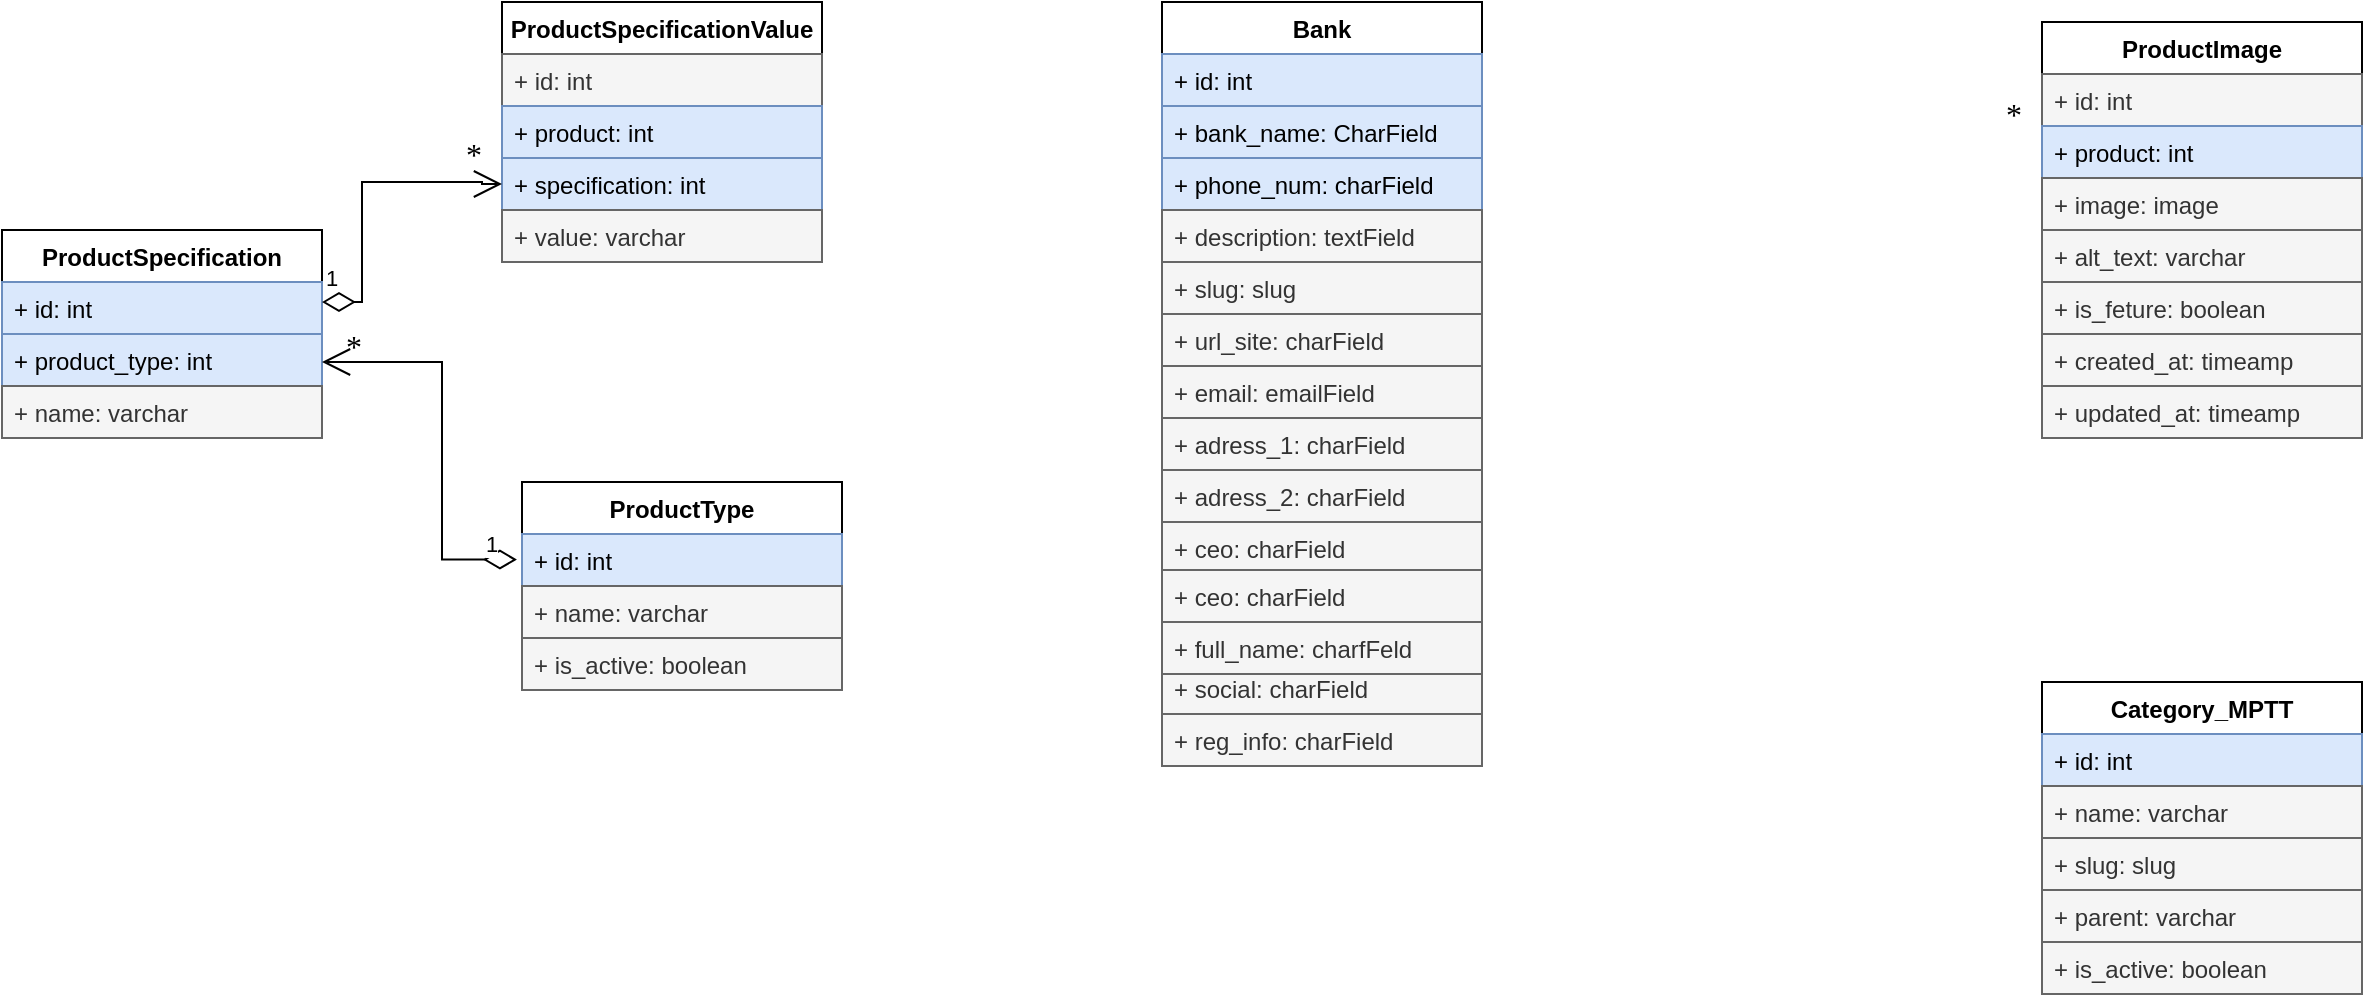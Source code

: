 <mxfile version="21.0.6" type="github">
  <diagram id="C5RBs43oDa-KdzZeNtuy" name="Page-1">
    <mxGraphModel dx="2261" dy="764" grid="1" gridSize="10" guides="1" tooltips="1" connect="1" arrows="1" fold="1" page="1" pageScale="1" pageWidth="827" pageHeight="1169" math="0" shadow="0">
      <root>
        <mxCell id="WIyWlLk6GJQsqaUBKTNV-0" />
        <mxCell id="WIyWlLk6GJQsqaUBKTNV-1" parent="WIyWlLk6GJQsqaUBKTNV-0" />
        <mxCell id="vXrSwEDOcuNmOhdvabi2-58" value="Bank" style="swimlane;fontStyle=1;align=center;verticalAlign=top;childLayout=stackLayout;horizontal=1;startSize=26;horizontalStack=0;resizeParent=1;resizeParentMax=0;resizeLast=0;collapsible=1;marginBottom=0;" vertex="1" parent="WIyWlLk6GJQsqaUBKTNV-1">
          <mxGeometry x="-30" y="190" width="160" height="234" as="geometry">
            <mxRectangle x="-120" y="720" width="90" height="30" as="alternateBounds" />
          </mxGeometry>
        </mxCell>
        <mxCell id="vXrSwEDOcuNmOhdvabi2-59" value="+ id: int" style="text;strokeColor=#6c8ebf;fillColor=#dae8fc;align=left;verticalAlign=top;spacingLeft=4;spacingRight=4;overflow=hidden;rotatable=0;points=[[0,0.5],[1,0.5]];portConstraint=eastwest;" vertex="1" parent="vXrSwEDOcuNmOhdvabi2-58">
          <mxGeometry y="26" width="160" height="26" as="geometry" />
        </mxCell>
        <mxCell id="vXrSwEDOcuNmOhdvabi2-60" value="+ bank_name: CharField" style="text;strokeColor=#6c8ebf;fillColor=#dae8fc;align=left;verticalAlign=top;spacingLeft=4;spacingRight=4;overflow=hidden;rotatable=0;points=[[0,0.5],[1,0.5]];portConstraint=eastwest;" vertex="1" parent="vXrSwEDOcuNmOhdvabi2-58">
          <mxGeometry y="52" width="160" height="26" as="geometry" />
        </mxCell>
        <mxCell id="vXrSwEDOcuNmOhdvabi2-61" value="+ phone_num: charField" style="text;strokeColor=#6c8ebf;fillColor=#dae8fc;align=left;verticalAlign=top;spacingLeft=4;spacingRight=4;overflow=hidden;rotatable=0;points=[[0,0.5],[1,0.5]];portConstraint=eastwest;" vertex="1" parent="vXrSwEDOcuNmOhdvabi2-58">
          <mxGeometry y="78" width="160" height="26" as="geometry" />
        </mxCell>
        <mxCell id="vXrSwEDOcuNmOhdvabi2-62" value="+ description: textField" style="text;strokeColor=#666666;fillColor=#f5f5f5;align=left;verticalAlign=top;spacingLeft=4;spacingRight=4;overflow=hidden;rotatable=0;points=[[0,0.5],[1,0.5]];portConstraint=eastwest;fontColor=#333333;" vertex="1" parent="vXrSwEDOcuNmOhdvabi2-58">
          <mxGeometry y="104" width="160" height="26" as="geometry" />
        </mxCell>
        <mxCell id="vXrSwEDOcuNmOhdvabi2-63" value="+ slug: slug" style="text;strokeColor=#666666;fillColor=#f5f5f5;align=left;verticalAlign=top;spacingLeft=4;spacingRight=4;overflow=hidden;rotatable=0;points=[[0,0.5],[1,0.5]];portConstraint=eastwest;fontColor=#333333;" vertex="1" parent="vXrSwEDOcuNmOhdvabi2-58">
          <mxGeometry y="130" width="160" height="26" as="geometry" />
        </mxCell>
        <mxCell id="vXrSwEDOcuNmOhdvabi2-64" value="+ url_site: charField" style="text;strokeColor=#666666;fillColor=#f5f5f5;align=left;verticalAlign=top;spacingLeft=4;spacingRight=4;overflow=hidden;rotatable=0;points=[[0,0.5],[1,0.5]];portConstraint=eastwest;fontColor=#333333;" vertex="1" parent="vXrSwEDOcuNmOhdvabi2-58">
          <mxGeometry y="156" width="160" height="26" as="geometry" />
        </mxCell>
        <mxCell id="vXrSwEDOcuNmOhdvabi2-65" value="+ email: emailField" style="text;strokeColor=#666666;fillColor=#f5f5f5;align=left;verticalAlign=top;spacingLeft=4;spacingRight=4;overflow=hidden;rotatable=0;points=[[0,0.5],[1,0.5]];portConstraint=eastwest;fontColor=#333333;" vertex="1" parent="vXrSwEDOcuNmOhdvabi2-58">
          <mxGeometry y="182" width="160" height="26" as="geometry" />
        </mxCell>
        <mxCell id="vXrSwEDOcuNmOhdvabi2-66" value="+ adress_1: charField" style="text;strokeColor=#666666;fillColor=#f5f5f5;align=left;verticalAlign=top;spacingLeft=4;spacingRight=4;overflow=hidden;rotatable=0;points=[[0,0.5],[1,0.5]];portConstraint=eastwest;fontColor=#333333;" vertex="1" parent="vXrSwEDOcuNmOhdvabi2-58">
          <mxGeometry y="208" width="160" height="26" as="geometry" />
        </mxCell>
        <mxCell id="vXrSwEDOcuNmOhdvabi2-69" value="ProductImage" style="swimlane;fontStyle=1;align=center;verticalAlign=top;childLayout=stackLayout;horizontal=1;startSize=26;horizontalStack=0;resizeParent=1;resizeParentMax=0;resizeLast=0;collapsible=1;marginBottom=0;" vertex="1" parent="WIyWlLk6GJQsqaUBKTNV-1">
          <mxGeometry x="410" y="200" width="160" height="208" as="geometry">
            <mxRectangle x="-120" y="720" width="90" height="30" as="alternateBounds" />
          </mxGeometry>
        </mxCell>
        <mxCell id="vXrSwEDOcuNmOhdvabi2-70" value="+ id: int" style="text;strokeColor=#666666;fillColor=#f5f5f5;align=left;verticalAlign=top;spacingLeft=4;spacingRight=4;overflow=hidden;rotatable=0;points=[[0,0.5],[1,0.5]];portConstraint=eastwest;fontColor=#333333;" vertex="1" parent="vXrSwEDOcuNmOhdvabi2-69">
          <mxGeometry y="26" width="160" height="26" as="geometry" />
        </mxCell>
        <mxCell id="vXrSwEDOcuNmOhdvabi2-71" value="+ product: int" style="text;strokeColor=#6c8ebf;fillColor=#dae8fc;align=left;verticalAlign=top;spacingLeft=4;spacingRight=4;overflow=hidden;rotatable=0;points=[[0,0.5],[1,0.5]];portConstraint=eastwest;" vertex="1" parent="vXrSwEDOcuNmOhdvabi2-69">
          <mxGeometry y="52" width="160" height="26" as="geometry" />
        </mxCell>
        <mxCell id="vXrSwEDOcuNmOhdvabi2-72" value="+ image: image" style="text;strokeColor=#666666;fillColor=#f5f5f5;align=left;verticalAlign=top;spacingLeft=4;spacingRight=4;overflow=hidden;rotatable=0;points=[[0,0.5],[1,0.5]];portConstraint=eastwest;fontColor=#333333;" vertex="1" parent="vXrSwEDOcuNmOhdvabi2-69">
          <mxGeometry y="78" width="160" height="26" as="geometry" />
        </mxCell>
        <mxCell id="vXrSwEDOcuNmOhdvabi2-73" value="+ alt_text: varchar" style="text;strokeColor=#666666;fillColor=#f5f5f5;align=left;verticalAlign=top;spacingLeft=4;spacingRight=4;overflow=hidden;rotatable=0;points=[[0,0.5],[1,0.5]];portConstraint=eastwest;fontColor=#333333;" vertex="1" parent="vXrSwEDOcuNmOhdvabi2-69">
          <mxGeometry y="104" width="160" height="26" as="geometry" />
        </mxCell>
        <mxCell id="vXrSwEDOcuNmOhdvabi2-74" value="+ is_feture: boolean" style="text;strokeColor=#666666;fillColor=#f5f5f5;align=left;verticalAlign=top;spacingLeft=4;spacingRight=4;overflow=hidden;rotatable=0;points=[[0,0.5],[1,0.5]];portConstraint=eastwest;fontColor=#333333;" vertex="1" parent="vXrSwEDOcuNmOhdvabi2-69">
          <mxGeometry y="130" width="160" height="26" as="geometry" />
        </mxCell>
        <mxCell id="vXrSwEDOcuNmOhdvabi2-75" value="+ created_at: timeamp" style="text;strokeColor=#666666;fillColor=#f5f5f5;align=left;verticalAlign=top;spacingLeft=4;spacingRight=4;overflow=hidden;rotatable=0;points=[[0,0.5],[1,0.5]];portConstraint=eastwest;fontColor=#333333;" vertex="1" parent="vXrSwEDOcuNmOhdvabi2-69">
          <mxGeometry y="156" width="160" height="26" as="geometry" />
        </mxCell>
        <mxCell id="vXrSwEDOcuNmOhdvabi2-76" value="+ updated_at: timeamp" style="text;strokeColor=#666666;fillColor=#f5f5f5;align=left;verticalAlign=top;spacingLeft=4;spacingRight=4;overflow=hidden;rotatable=0;points=[[0,0.5],[1,0.5]];portConstraint=eastwest;fontColor=#333333;" vertex="1" parent="vXrSwEDOcuNmOhdvabi2-69">
          <mxGeometry y="182" width="160" height="26" as="geometry" />
        </mxCell>
        <mxCell id="vXrSwEDOcuNmOhdvabi2-77" value="Category_MPTT" style="swimlane;fontStyle=1;align=center;verticalAlign=top;childLayout=stackLayout;horizontal=1;startSize=26;horizontalStack=0;resizeParent=1;resizeParentMax=0;resizeLast=0;collapsible=1;marginBottom=0;" vertex="1" parent="WIyWlLk6GJQsqaUBKTNV-1">
          <mxGeometry x="410" y="530" width="160" height="156" as="geometry">
            <mxRectangle x="-120" y="720" width="90" height="30" as="alternateBounds" />
          </mxGeometry>
        </mxCell>
        <mxCell id="vXrSwEDOcuNmOhdvabi2-78" value="+ id: int" style="text;strokeColor=#6c8ebf;fillColor=#dae8fc;align=left;verticalAlign=top;spacingLeft=4;spacingRight=4;overflow=hidden;rotatable=0;points=[[0,0.5],[1,0.5]];portConstraint=eastwest;" vertex="1" parent="vXrSwEDOcuNmOhdvabi2-77">
          <mxGeometry y="26" width="160" height="26" as="geometry" />
        </mxCell>
        <mxCell id="vXrSwEDOcuNmOhdvabi2-79" value="+ name: varchar" style="text;strokeColor=#666666;fillColor=#f5f5f5;align=left;verticalAlign=top;spacingLeft=4;spacingRight=4;overflow=hidden;rotatable=0;points=[[0,0.5],[1,0.5]];portConstraint=eastwest;fontColor=#333333;" vertex="1" parent="vXrSwEDOcuNmOhdvabi2-77">
          <mxGeometry y="52" width="160" height="26" as="geometry" />
        </mxCell>
        <mxCell id="vXrSwEDOcuNmOhdvabi2-80" value="+ slug: slug" style="text;strokeColor=#666666;fillColor=#f5f5f5;align=left;verticalAlign=top;spacingLeft=4;spacingRight=4;overflow=hidden;rotatable=0;points=[[0,0.5],[1,0.5]];portConstraint=eastwest;fontColor=#333333;" vertex="1" parent="vXrSwEDOcuNmOhdvabi2-77">
          <mxGeometry y="78" width="160" height="26" as="geometry" />
        </mxCell>
        <mxCell id="vXrSwEDOcuNmOhdvabi2-81" value="+ parent: varchar" style="text;strokeColor=#666666;fillColor=#f5f5f5;align=left;verticalAlign=top;spacingLeft=4;spacingRight=4;overflow=hidden;rotatable=0;points=[[0,0.5],[1,0.5]];portConstraint=eastwest;fontColor=#333333;" vertex="1" parent="vXrSwEDOcuNmOhdvabi2-77">
          <mxGeometry y="104" width="160" height="26" as="geometry" />
        </mxCell>
        <mxCell id="vXrSwEDOcuNmOhdvabi2-82" value="+ is_active: boolean" style="text;strokeColor=#666666;fillColor=#f5f5f5;align=left;verticalAlign=top;spacingLeft=4;spacingRight=4;overflow=hidden;rotatable=0;points=[[0,0.5],[1,0.5]];portConstraint=eastwest;fontColor=#333333;" vertex="1" parent="vXrSwEDOcuNmOhdvabi2-77">
          <mxGeometry y="130" width="160" height="26" as="geometry" />
        </mxCell>
        <mxCell id="vXrSwEDOcuNmOhdvabi2-85" value="ProductSpecificationValue" style="swimlane;fontStyle=1;align=center;verticalAlign=top;childLayout=stackLayout;horizontal=1;startSize=26;horizontalStack=0;resizeParent=1;resizeParentMax=0;resizeLast=0;collapsible=1;marginBottom=0;" vertex="1" parent="WIyWlLk6GJQsqaUBKTNV-1">
          <mxGeometry x="-360" y="190" width="160" height="130" as="geometry">
            <mxRectangle x="-120" y="720" width="90" height="30" as="alternateBounds" />
          </mxGeometry>
        </mxCell>
        <mxCell id="vXrSwEDOcuNmOhdvabi2-86" value="+ id: int" style="text;strokeColor=#666666;fillColor=#f5f5f5;align=left;verticalAlign=top;spacingLeft=4;spacingRight=4;overflow=hidden;rotatable=0;points=[[0,0.5],[1,0.5]];portConstraint=eastwest;fontColor=#333333;" vertex="1" parent="vXrSwEDOcuNmOhdvabi2-85">
          <mxGeometry y="26" width="160" height="26" as="geometry" />
        </mxCell>
        <mxCell id="vXrSwEDOcuNmOhdvabi2-87" value="+ product: int" style="text;strokeColor=#6c8ebf;fillColor=#dae8fc;align=left;verticalAlign=top;spacingLeft=4;spacingRight=4;overflow=hidden;rotatable=0;points=[[0,0.5],[1,0.5]];portConstraint=eastwest;" vertex="1" parent="vXrSwEDOcuNmOhdvabi2-85">
          <mxGeometry y="52" width="160" height="26" as="geometry" />
        </mxCell>
        <mxCell id="vXrSwEDOcuNmOhdvabi2-88" value="+ specification: int" style="text;strokeColor=#6c8ebf;fillColor=#dae8fc;align=left;verticalAlign=top;spacingLeft=4;spacingRight=4;overflow=hidden;rotatable=0;points=[[0,0.5],[1,0.5]];portConstraint=eastwest;" vertex="1" parent="vXrSwEDOcuNmOhdvabi2-85">
          <mxGeometry y="78" width="160" height="26" as="geometry" />
        </mxCell>
        <mxCell id="vXrSwEDOcuNmOhdvabi2-89" value="+ value: varchar" style="text;strokeColor=#666666;fillColor=#f5f5f5;align=left;verticalAlign=top;spacingLeft=4;spacingRight=4;overflow=hidden;rotatable=0;points=[[0,0.5],[1,0.5]];portConstraint=eastwest;fontColor=#333333;" vertex="1" parent="vXrSwEDOcuNmOhdvabi2-85">
          <mxGeometry y="104" width="160" height="26" as="geometry" />
        </mxCell>
        <mxCell id="vXrSwEDOcuNmOhdvabi2-91" value="ProductType" style="swimlane;fontStyle=1;align=center;verticalAlign=top;childLayout=stackLayout;horizontal=1;startSize=26;horizontalStack=0;resizeParent=1;resizeParentMax=0;resizeLast=0;collapsible=1;marginBottom=0;" vertex="1" parent="WIyWlLk6GJQsqaUBKTNV-1">
          <mxGeometry x="-350" y="430" width="160" height="104" as="geometry">
            <mxRectangle x="-120" y="720" width="90" height="30" as="alternateBounds" />
          </mxGeometry>
        </mxCell>
        <mxCell id="vXrSwEDOcuNmOhdvabi2-92" value="+ id: int" style="text;strokeColor=#6c8ebf;fillColor=#dae8fc;align=left;verticalAlign=top;spacingLeft=4;spacingRight=4;overflow=hidden;rotatable=0;points=[[0,0.5],[1,0.5]];portConstraint=eastwest;" vertex="1" parent="vXrSwEDOcuNmOhdvabi2-91">
          <mxGeometry y="26" width="160" height="26" as="geometry" />
        </mxCell>
        <mxCell id="vXrSwEDOcuNmOhdvabi2-93" value="+ name: varchar" style="text;strokeColor=#666666;fillColor=#f5f5f5;align=left;verticalAlign=top;spacingLeft=4;spacingRight=4;overflow=hidden;rotatable=0;points=[[0,0.5],[1,0.5]];portConstraint=eastwest;fontColor=#333333;" vertex="1" parent="vXrSwEDOcuNmOhdvabi2-91">
          <mxGeometry y="52" width="160" height="26" as="geometry" />
        </mxCell>
        <mxCell id="vXrSwEDOcuNmOhdvabi2-94" value="+ is_active: boolean" style="text;strokeColor=#666666;fillColor=#f5f5f5;align=left;verticalAlign=top;spacingLeft=4;spacingRight=4;overflow=hidden;rotatable=0;points=[[0,0.5],[1,0.5]];portConstraint=eastwest;fontColor=#333333;" vertex="1" parent="vXrSwEDOcuNmOhdvabi2-91">
          <mxGeometry y="78" width="160" height="26" as="geometry" />
        </mxCell>
        <mxCell id="vXrSwEDOcuNmOhdvabi2-96" value="ProductSpecification" style="swimlane;fontStyle=1;align=center;verticalAlign=top;childLayout=stackLayout;horizontal=1;startSize=26;horizontalStack=0;resizeParent=1;resizeParentMax=0;resizeLast=0;collapsible=1;marginBottom=0;" vertex="1" parent="WIyWlLk6GJQsqaUBKTNV-1">
          <mxGeometry x="-610" y="304" width="160" height="104" as="geometry">
            <mxRectangle x="-120" y="720" width="90" height="30" as="alternateBounds" />
          </mxGeometry>
        </mxCell>
        <mxCell id="vXrSwEDOcuNmOhdvabi2-97" value="+ id: int" style="text;strokeColor=#6c8ebf;fillColor=#dae8fc;align=left;verticalAlign=top;spacingLeft=4;spacingRight=4;overflow=hidden;rotatable=0;points=[[0,0.5],[1,0.5]];portConstraint=eastwest;" vertex="1" parent="vXrSwEDOcuNmOhdvabi2-96">
          <mxGeometry y="26" width="160" height="26" as="geometry" />
        </mxCell>
        <mxCell id="vXrSwEDOcuNmOhdvabi2-98" value="+ product_type: int" style="text;strokeColor=#6c8ebf;fillColor=#dae8fc;align=left;verticalAlign=top;spacingLeft=4;spacingRight=4;overflow=hidden;rotatable=0;points=[[0,0.5],[1,0.5]];portConstraint=eastwest;" vertex="1" parent="vXrSwEDOcuNmOhdvabi2-96">
          <mxGeometry y="52" width="160" height="26" as="geometry" />
        </mxCell>
        <mxCell id="vXrSwEDOcuNmOhdvabi2-99" value="+ name: varchar" style="text;strokeColor=#666666;fillColor=#f5f5f5;align=left;verticalAlign=top;spacingLeft=4;spacingRight=4;overflow=hidden;rotatable=0;points=[[0,0.5],[1,0.5]];portConstraint=eastwest;fontColor=#333333;" vertex="1" parent="vXrSwEDOcuNmOhdvabi2-96">
          <mxGeometry y="78" width="160" height="26" as="geometry" />
        </mxCell>
        <mxCell id="vXrSwEDOcuNmOhdvabi2-100" value="1" style="endArrow=open;html=1;endSize=12;startArrow=diamondThin;startSize=14;startFill=0;edgeStyle=orthogonalEdgeStyle;align=left;verticalAlign=bottom;rounded=0;exitX=-0.016;exitY=0.492;exitDx=0;exitDy=0;exitPerimeter=0;" edge="1" parent="WIyWlLk6GJQsqaUBKTNV-1" source="vXrSwEDOcuNmOhdvabi2-92">
          <mxGeometry x="-0.822" y="1" relative="1" as="geometry">
            <mxPoint x="-360" y="469" as="sourcePoint" />
            <mxPoint x="-450" y="370" as="targetPoint" />
            <Array as="points">
              <mxPoint x="-390" y="469" />
              <mxPoint x="-390" y="370" />
            </Array>
            <mxPoint as="offset" />
          </mxGeometry>
        </mxCell>
        <mxCell id="vXrSwEDOcuNmOhdvabi2-101" value="1" style="endArrow=open;html=1;endSize=12;startArrow=diamondThin;startSize=14;startFill=0;edgeStyle=orthogonalEdgeStyle;align=left;verticalAlign=bottom;rounded=0;entryX=0;entryY=0.5;entryDx=0;entryDy=0;" edge="1" parent="WIyWlLk6GJQsqaUBKTNV-1" target="vXrSwEDOcuNmOhdvabi2-88">
          <mxGeometry x="-1" y="3" relative="1" as="geometry">
            <mxPoint x="-450" y="340" as="sourcePoint" />
            <mxPoint x="-370" y="30" as="targetPoint" />
            <Array as="points">
              <mxPoint x="-430" y="340" />
              <mxPoint x="-430" y="280" />
              <mxPoint x="-370" y="280" />
            </Array>
          </mxGeometry>
        </mxCell>
        <mxCell id="vXrSwEDOcuNmOhdvabi2-102" value="&lt;span style=&quot;font-size:12.0pt;line-height:&#xa;115%;font-family:&amp;quot;Times New Roman&amp;quot;,&amp;quot;serif&amp;quot;;mso-fareast-font-family:Calibri;&#xa;mso-fareast-theme-font:minor-latin;mso-ansi-language:EN-US;mso-fareast-language:&#xa;EN-US;mso-bidi-language:AR-SA&quot; lang=&quot;EN-US&quot;&gt;*&lt;/span&gt;" style="text;whiteSpace=wrap;html=1;" vertex="1" parent="WIyWlLk6GJQsqaUBKTNV-1">
          <mxGeometry x="390" y="230" width="10" height="20" as="geometry" />
        </mxCell>
        <mxCell id="vXrSwEDOcuNmOhdvabi2-106" value="&lt;span style=&quot;font-size:12.0pt;line-height:&#xa;115%;font-family:&amp;quot;Times New Roman&amp;quot;,&amp;quot;serif&amp;quot;;mso-fareast-font-family:Calibri;&#xa;mso-fareast-theme-font:minor-latin;mso-ansi-language:EN-US;mso-fareast-language:&#xa;EN-US;mso-bidi-language:AR-SA&quot; lang=&quot;EN-US&quot;&gt;*&lt;/span&gt;" style="text;whiteSpace=wrap;html=1;" vertex="1" parent="WIyWlLk6GJQsqaUBKTNV-1">
          <mxGeometry x="-380" y="250" width="10" height="20" as="geometry" />
        </mxCell>
        <mxCell id="vXrSwEDOcuNmOhdvabi2-107" value="&lt;span style=&quot;font-size:12.0pt;line-height:&#xa;115%;font-family:&amp;quot;Times New Roman&amp;quot;,&amp;quot;serif&amp;quot;;mso-fareast-font-family:Calibri;&#xa;mso-fareast-theme-font:minor-latin;mso-ansi-language:EN-US;mso-fareast-language:&#xa;EN-US;mso-bidi-language:AR-SA&quot; lang=&quot;EN-US&quot;&gt;*&lt;/span&gt;" style="text;whiteSpace=wrap;html=1;" vertex="1" parent="WIyWlLk6GJQsqaUBKTNV-1">
          <mxGeometry x="-440" y="346" width="10" height="20" as="geometry" />
        </mxCell>
        <mxCell id="vXrSwEDOcuNmOhdvabi2-68" value="+ social: charField" style="text;strokeColor=#666666;fillColor=#f5f5f5;align=left;verticalAlign=top;spacingLeft=4;spacingRight=4;overflow=hidden;rotatable=0;points=[[0,0.5],[1,0.5]];portConstraint=eastwest;fontColor=#333333;" vertex="1" parent="WIyWlLk6GJQsqaUBKTNV-1">
          <mxGeometry x="-30" y="520" width="160" height="26" as="geometry" />
        </mxCell>
        <mxCell id="vXrSwEDOcuNmOhdvabi2-108" value="+ ceo: charField" style="text;strokeColor=#666666;fillColor=#f5f5f5;align=left;verticalAlign=top;spacingLeft=4;spacingRight=4;overflow=hidden;rotatable=0;points=[[0,0.5],[1,0.5]];portConstraint=eastwest;fontColor=#333333;" vertex="1" parent="WIyWlLk6GJQsqaUBKTNV-1">
          <mxGeometry x="-30" y="450" width="160" height="26" as="geometry" />
        </mxCell>
        <mxCell id="vXrSwEDOcuNmOhdvabi2-67" value="+ full_name: charfFeld" style="text;strokeColor=#666666;fillColor=#f5f5f5;align=left;verticalAlign=top;spacingLeft=4;spacingRight=4;overflow=hidden;rotatable=0;points=[[0,0.5],[1,0.5]];portConstraint=eastwest;fontColor=#333333;" vertex="1" parent="WIyWlLk6GJQsqaUBKTNV-1">
          <mxGeometry x="-30" y="500" width="160" height="26" as="geometry" />
        </mxCell>
        <mxCell id="vXrSwEDOcuNmOhdvabi2-109" value="+ adress_2: charField" style="text;strokeColor=#666666;fillColor=#f5f5f5;align=left;verticalAlign=top;spacingLeft=4;spacingRight=4;overflow=hidden;rotatable=0;points=[[0,0.5],[1,0.5]];portConstraint=eastwest;fontColor=#333333;" vertex="1" parent="WIyWlLk6GJQsqaUBKTNV-1">
          <mxGeometry x="-30" y="424" width="160" height="26" as="geometry" />
        </mxCell>
        <mxCell id="vXrSwEDOcuNmOhdvabi2-110" value="+ ceo: charField" style="text;strokeColor=#666666;fillColor=#f5f5f5;align=left;verticalAlign=top;spacingLeft=4;spacingRight=4;overflow=hidden;rotatable=0;points=[[0,0.5],[1,0.5]];portConstraint=eastwest;fontColor=#333333;" vertex="1" parent="WIyWlLk6GJQsqaUBKTNV-1">
          <mxGeometry x="-30" y="474" width="160" height="26" as="geometry" />
        </mxCell>
        <mxCell id="vXrSwEDOcuNmOhdvabi2-111" value="+ reg_info: charField" style="text;strokeColor=#666666;fillColor=#f5f5f5;align=left;verticalAlign=top;spacingLeft=4;spacingRight=4;overflow=hidden;rotatable=0;points=[[0,0.5],[1,0.5]];portConstraint=eastwest;fontColor=#333333;" vertex="1" parent="WIyWlLk6GJQsqaUBKTNV-1">
          <mxGeometry x="-30" y="546" width="160" height="26" as="geometry" />
        </mxCell>
      </root>
    </mxGraphModel>
  </diagram>
</mxfile>
